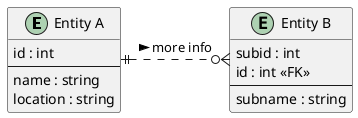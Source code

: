 @startuml

entity "Entity A" as A {
  id : int
  --
  name : string
  location : string
}
entity "Entity B" as B {
  subid : int
  id : int <<FK>>
  --
  subname : string
}

A ||.right.o{ B : more info >

@enduml
